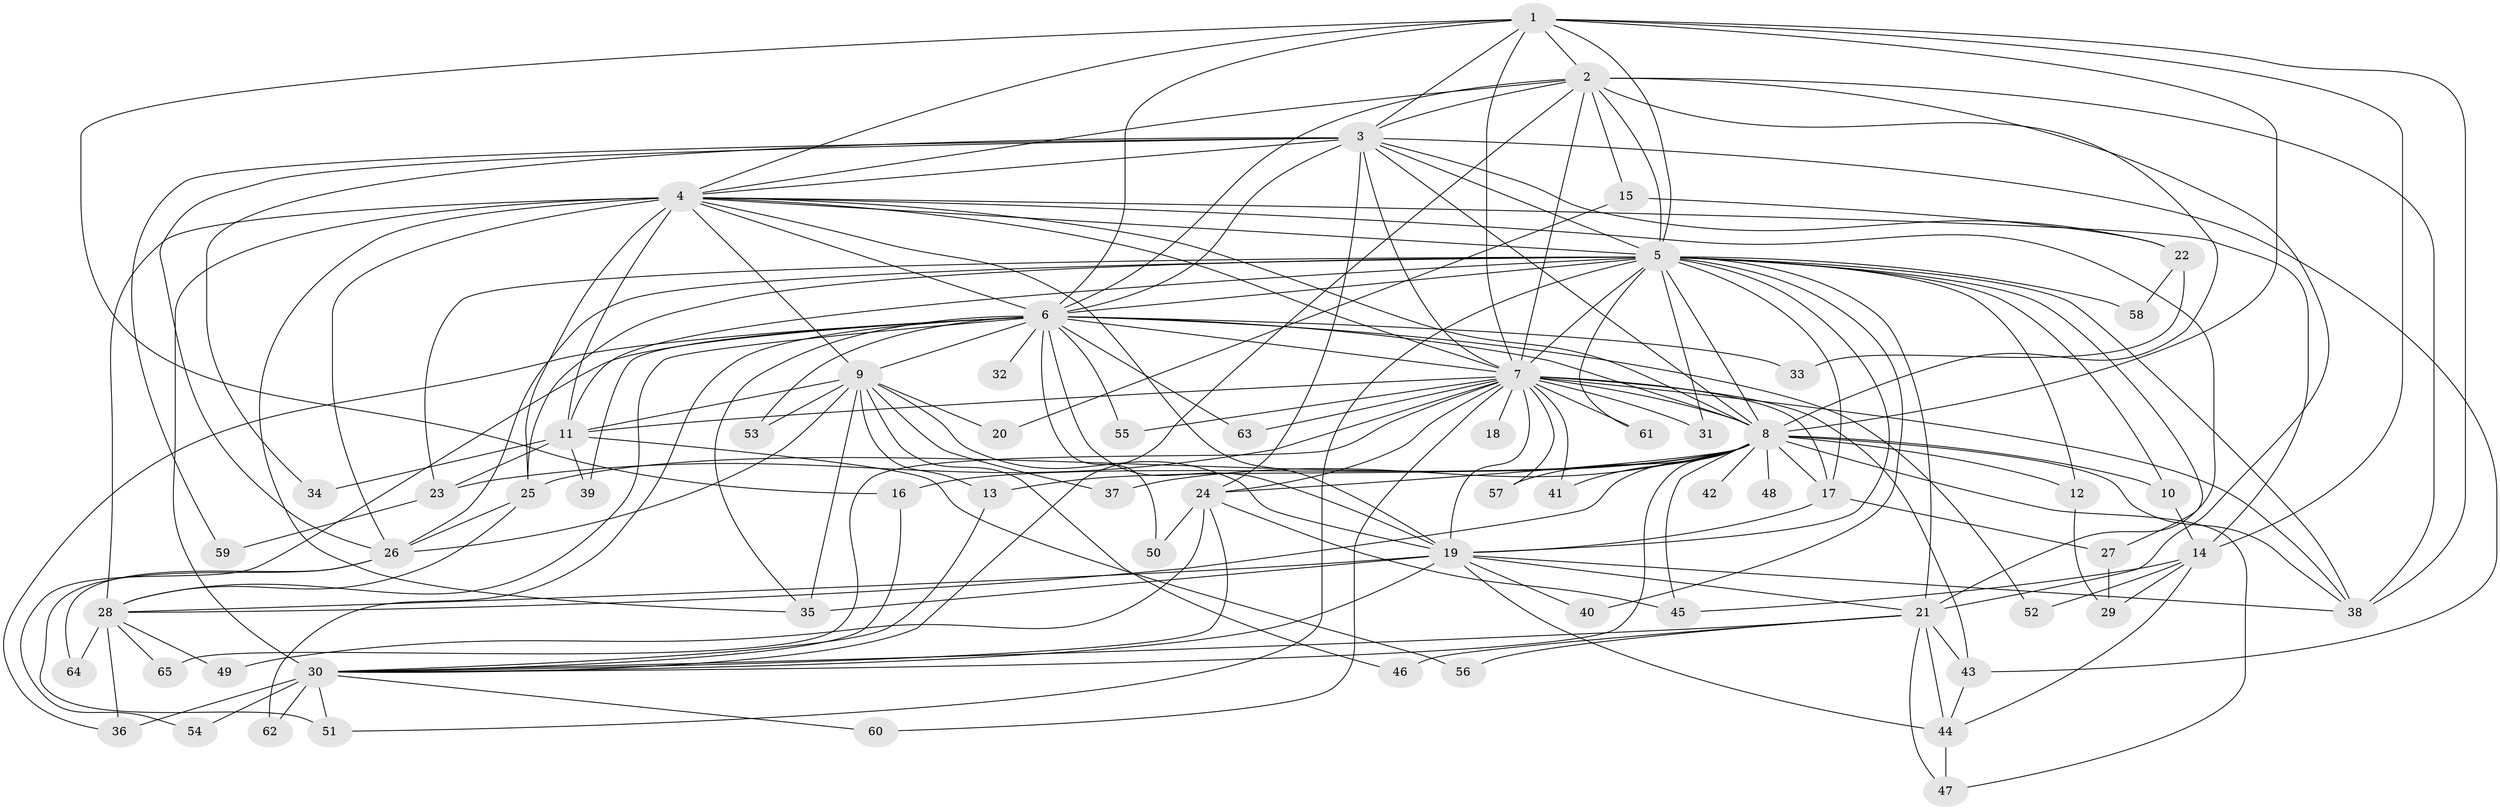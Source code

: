 // original degree distribution, {15: 0.015503875968992248, 17: 0.007751937984496124, 30: 0.007751937984496124, 20: 0.007751937984496124, 26: 0.015503875968992248, 22: 0.007751937984496124, 24: 0.007751937984496124, 31: 0.007751937984496124, 10: 0.015503875968992248, 3: 0.21705426356589147, 7: 0.015503875968992248, 4: 0.09302325581395349, 2: 0.5348837209302325, 5: 0.015503875968992248, 6: 0.023255813953488372, 8: 0.007751937984496124}
// Generated by graph-tools (version 1.1) at 2025/34/03/09/25 02:34:46]
// undirected, 65 vertices, 176 edges
graph export_dot {
graph [start="1"]
  node [color=gray90,style=filled];
  1;
  2;
  3;
  4;
  5;
  6;
  7;
  8;
  9;
  10;
  11;
  12;
  13;
  14;
  15;
  16;
  17;
  18;
  19;
  20;
  21;
  22;
  23;
  24;
  25;
  26;
  27;
  28;
  29;
  30;
  31;
  32;
  33;
  34;
  35;
  36;
  37;
  38;
  39;
  40;
  41;
  42;
  43;
  44;
  45;
  46;
  47;
  48;
  49;
  50;
  51;
  52;
  53;
  54;
  55;
  56;
  57;
  58;
  59;
  60;
  61;
  62;
  63;
  64;
  65;
  1 -- 2 [weight=1.0];
  1 -- 3 [weight=1.0];
  1 -- 4 [weight=1.0];
  1 -- 5 [weight=3.0];
  1 -- 6 [weight=1.0];
  1 -- 7 [weight=3.0];
  1 -- 8 [weight=2.0];
  1 -- 14 [weight=1.0];
  1 -- 16 [weight=2.0];
  1 -- 38 [weight=1.0];
  2 -- 3 [weight=1.0];
  2 -- 4 [weight=1.0];
  2 -- 5 [weight=3.0];
  2 -- 6 [weight=1.0];
  2 -- 7 [weight=2.0];
  2 -- 8 [weight=1.0];
  2 -- 15 [weight=1.0];
  2 -- 21 [weight=1.0];
  2 -- 30 [weight=1.0];
  2 -- 38 [weight=1.0];
  3 -- 4 [weight=2.0];
  3 -- 5 [weight=2.0];
  3 -- 6 [weight=1.0];
  3 -- 7 [weight=3.0];
  3 -- 8 [weight=1.0];
  3 -- 22 [weight=1.0];
  3 -- 24 [weight=1.0];
  3 -- 26 [weight=1.0];
  3 -- 34 [weight=1.0];
  3 -- 43 [weight=1.0];
  3 -- 59 [weight=1.0];
  4 -- 5 [weight=2.0];
  4 -- 6 [weight=3.0];
  4 -- 7 [weight=2.0];
  4 -- 8 [weight=1.0];
  4 -- 9 [weight=1.0];
  4 -- 11 [weight=1.0];
  4 -- 14 [weight=1.0];
  4 -- 19 [weight=1.0];
  4 -- 21 [weight=1.0];
  4 -- 25 [weight=1.0];
  4 -- 26 [weight=1.0];
  4 -- 28 [weight=2.0];
  4 -- 30 [weight=8.0];
  4 -- 35 [weight=1.0];
  5 -- 6 [weight=2.0];
  5 -- 7 [weight=4.0];
  5 -- 8 [weight=2.0];
  5 -- 10 [weight=1.0];
  5 -- 11 [weight=2.0];
  5 -- 12 [weight=1.0];
  5 -- 17 [weight=1.0];
  5 -- 19 [weight=2.0];
  5 -- 21 [weight=2.0];
  5 -- 23 [weight=2.0];
  5 -- 25 [weight=1.0];
  5 -- 26 [weight=1.0];
  5 -- 27 [weight=1.0];
  5 -- 31 [weight=1.0];
  5 -- 38 [weight=1.0];
  5 -- 40 [weight=1.0];
  5 -- 51 [weight=1.0];
  5 -- 58 [weight=1.0];
  5 -- 61 [weight=1.0];
  6 -- 7 [weight=2.0];
  6 -- 8 [weight=1.0];
  6 -- 9 [weight=2.0];
  6 -- 19 [weight=1.0];
  6 -- 28 [weight=1.0];
  6 -- 32 [weight=1.0];
  6 -- 33 [weight=1.0];
  6 -- 35 [weight=1.0];
  6 -- 36 [weight=1.0];
  6 -- 39 [weight=1.0];
  6 -- 50 [weight=1.0];
  6 -- 52 [weight=1.0];
  6 -- 53 [weight=1.0];
  6 -- 54 [weight=1.0];
  6 -- 55 [weight=1.0];
  6 -- 62 [weight=1.0];
  6 -- 63 [weight=1.0];
  7 -- 8 [weight=2.0];
  7 -- 11 [weight=2.0];
  7 -- 17 [weight=1.0];
  7 -- 18 [weight=3.0];
  7 -- 19 [weight=9.0];
  7 -- 23 [weight=1.0];
  7 -- 24 [weight=2.0];
  7 -- 31 [weight=1.0];
  7 -- 38 [weight=1.0];
  7 -- 41 [weight=1.0];
  7 -- 43 [weight=1.0];
  7 -- 55 [weight=1.0];
  7 -- 57 [weight=1.0];
  7 -- 60 [weight=1.0];
  7 -- 61 [weight=1.0];
  7 -- 63 [weight=1.0];
  7 -- 65 [weight=1.0];
  8 -- 10 [weight=1.0];
  8 -- 12 [weight=2.0];
  8 -- 13 [weight=1.0];
  8 -- 16 [weight=1.0];
  8 -- 17 [weight=1.0];
  8 -- 24 [weight=1.0];
  8 -- 25 [weight=1.0];
  8 -- 28 [weight=1.0];
  8 -- 30 [weight=1.0];
  8 -- 37 [weight=1.0];
  8 -- 38 [weight=1.0];
  8 -- 41 [weight=1.0];
  8 -- 42 [weight=1.0];
  8 -- 45 [weight=1.0];
  8 -- 47 [weight=1.0];
  8 -- 48 [weight=1.0];
  8 -- 57 [weight=1.0];
  9 -- 11 [weight=1.0];
  9 -- 13 [weight=1.0];
  9 -- 19 [weight=1.0];
  9 -- 20 [weight=1.0];
  9 -- 26 [weight=1.0];
  9 -- 35 [weight=2.0];
  9 -- 37 [weight=1.0];
  9 -- 46 [weight=1.0];
  9 -- 53 [weight=1.0];
  10 -- 14 [weight=1.0];
  11 -- 23 [weight=1.0];
  11 -- 34 [weight=1.0];
  11 -- 39 [weight=1.0];
  11 -- 56 [weight=1.0];
  12 -- 29 [weight=1.0];
  13 -- 30 [weight=1.0];
  14 -- 29 [weight=1.0];
  14 -- 44 [weight=1.0];
  14 -- 45 [weight=1.0];
  14 -- 52 [weight=1.0];
  15 -- 20 [weight=1.0];
  15 -- 22 [weight=1.0];
  16 -- 30 [weight=1.0];
  17 -- 19 [weight=1.0];
  17 -- 27 [weight=1.0];
  19 -- 21 [weight=1.0];
  19 -- 28 [weight=1.0];
  19 -- 30 [weight=2.0];
  19 -- 35 [weight=1.0];
  19 -- 38 [weight=1.0];
  19 -- 40 [weight=1.0];
  19 -- 44 [weight=1.0];
  21 -- 30 [weight=1.0];
  21 -- 43 [weight=1.0];
  21 -- 44 [weight=1.0];
  21 -- 46 [weight=1.0];
  21 -- 47 [weight=1.0];
  21 -- 56 [weight=1.0];
  22 -- 33 [weight=1.0];
  22 -- 58 [weight=1.0];
  23 -- 59 [weight=1.0];
  24 -- 30 [weight=1.0];
  24 -- 45 [weight=1.0];
  24 -- 49 [weight=1.0];
  24 -- 50 [weight=1.0];
  25 -- 26 [weight=1.0];
  25 -- 28 [weight=1.0];
  26 -- 51 [weight=1.0];
  26 -- 64 [weight=1.0];
  27 -- 29 [weight=1.0];
  28 -- 36 [weight=1.0];
  28 -- 49 [weight=1.0];
  28 -- 64 [weight=1.0];
  28 -- 65 [weight=1.0];
  30 -- 36 [weight=1.0];
  30 -- 51 [weight=1.0];
  30 -- 54 [weight=1.0];
  30 -- 60 [weight=1.0];
  30 -- 62 [weight=1.0];
  43 -- 44 [weight=1.0];
  44 -- 47 [weight=2.0];
}
